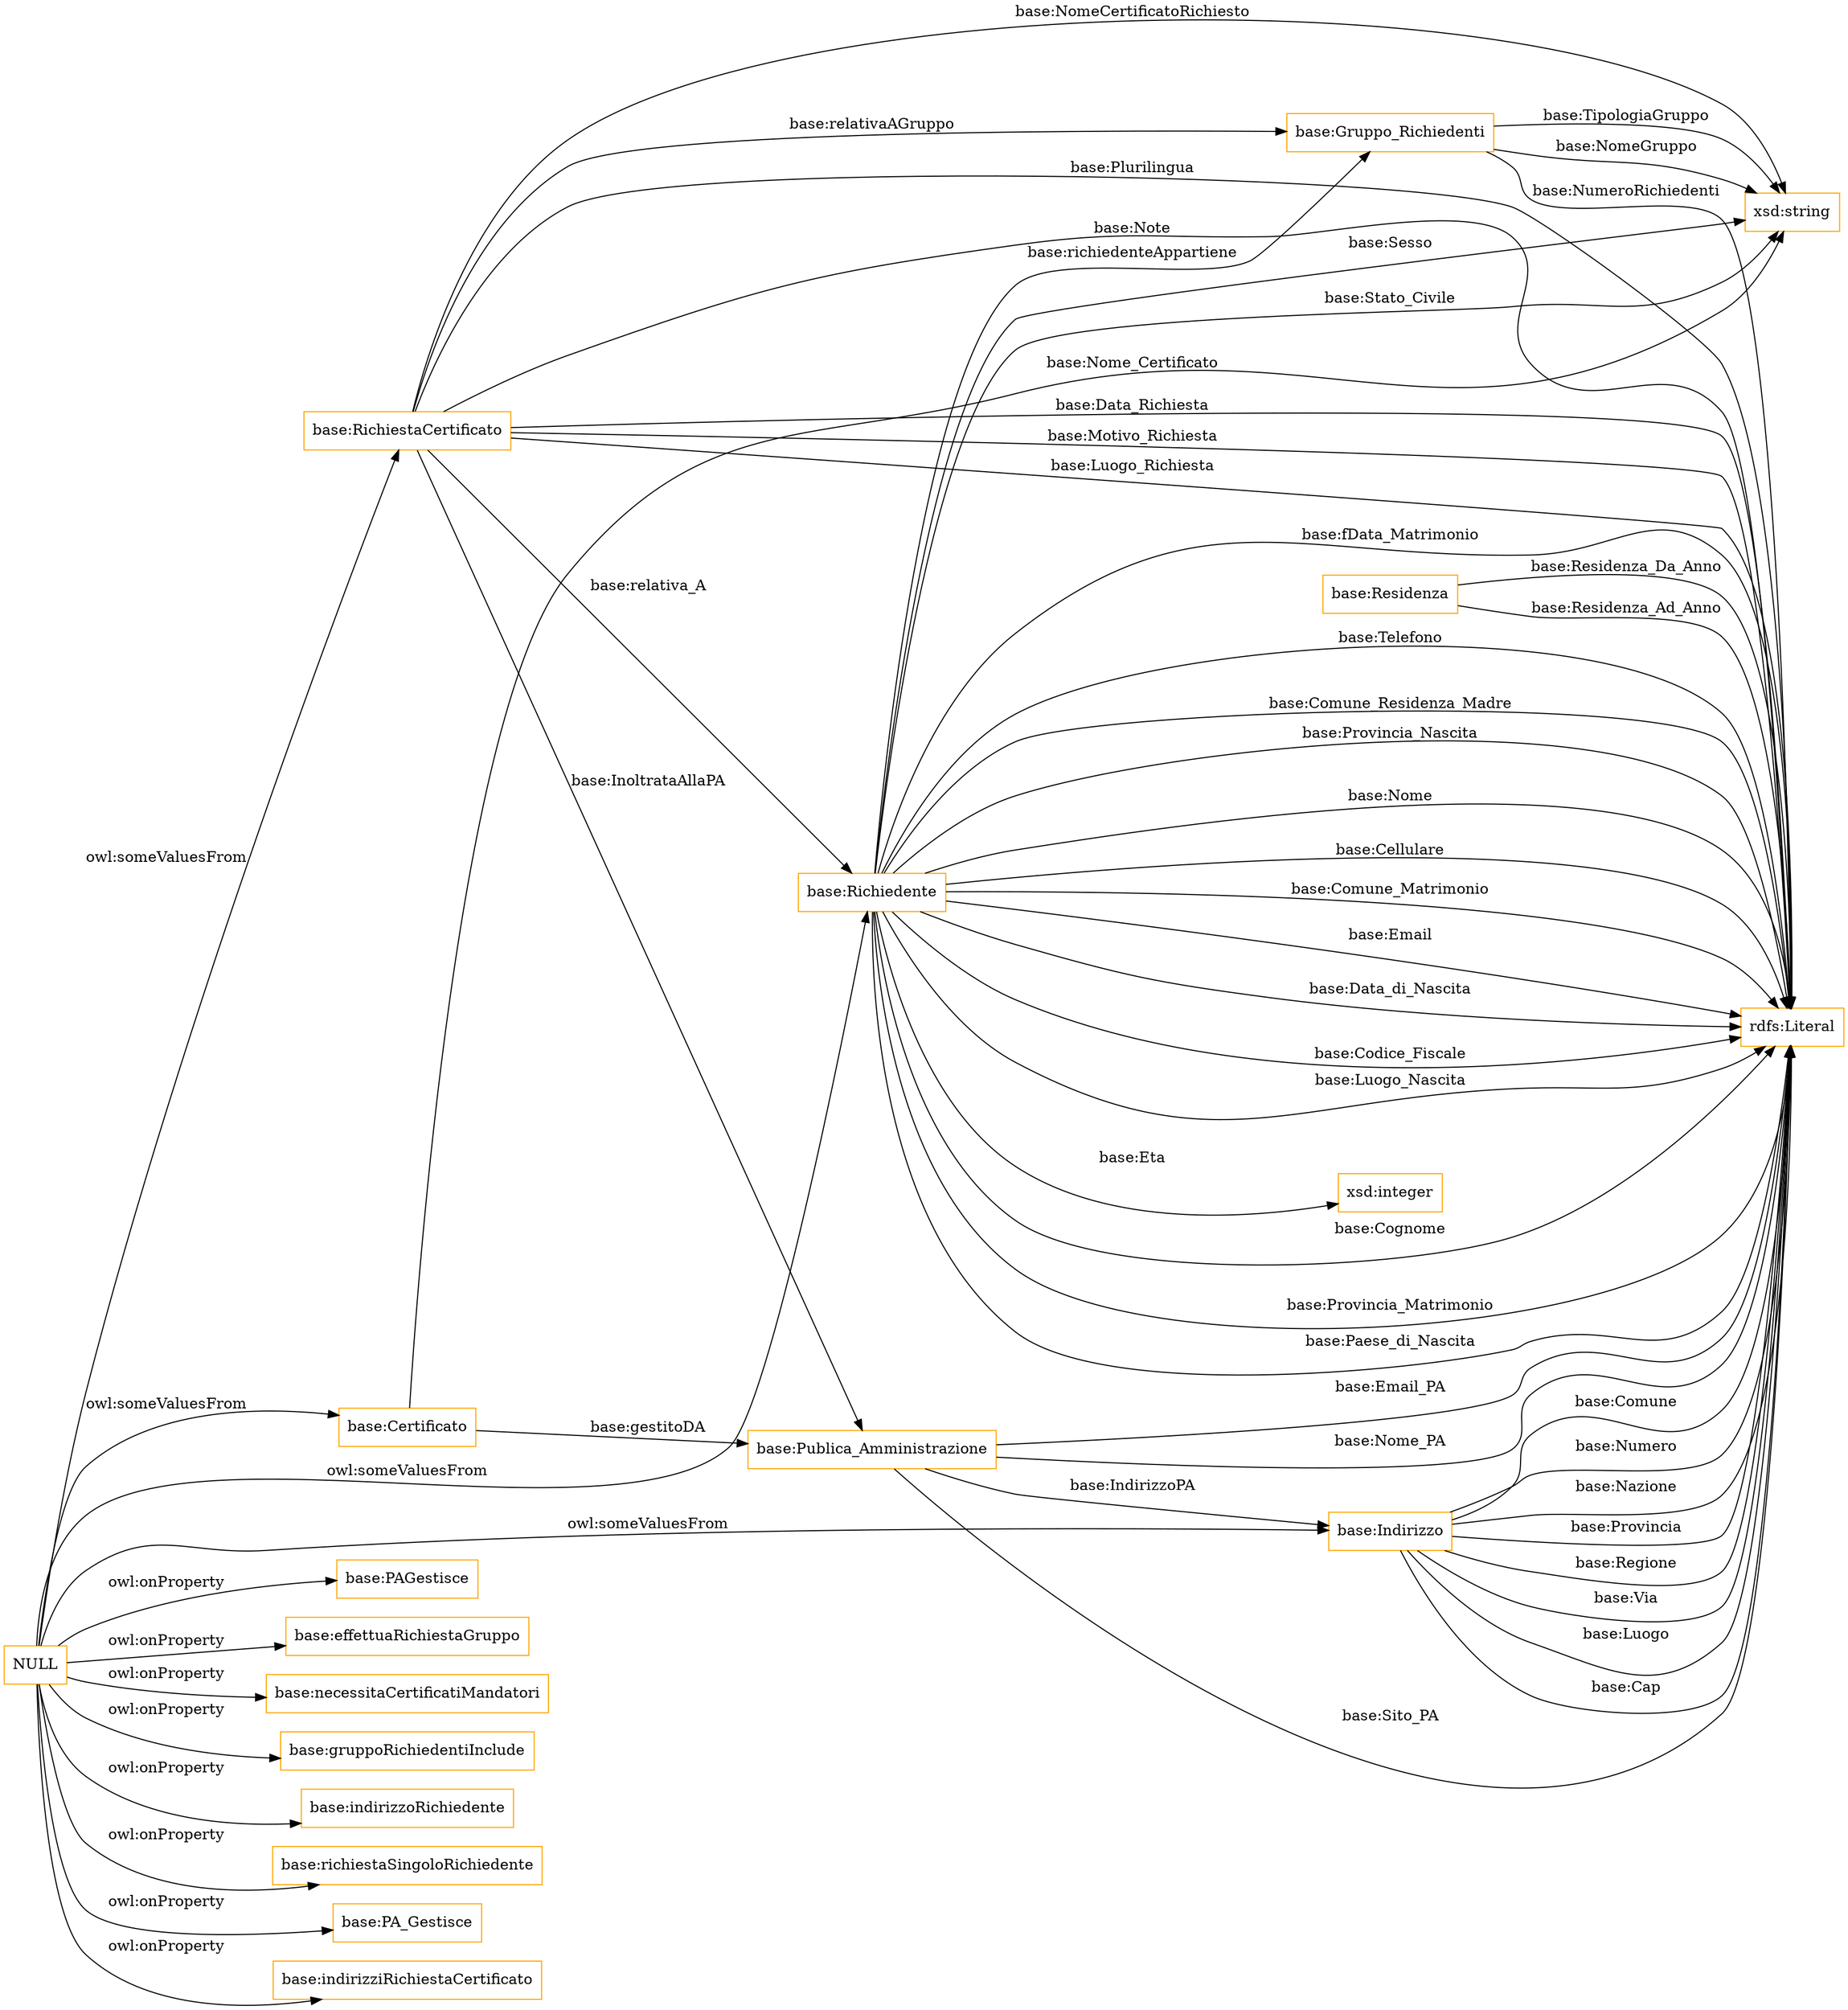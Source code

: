 digraph ar2dtool_diagram { 
rankdir=LR;
size="1501"
node [shape = rectangle, color="orange"]; "base:Gruppo_Richiedenti" "base:Residenza" "base:Indirizzo" "base:Richiedente" "base:Certificato" "base:Publica_Amministrazione" "base:RichiestaCertificato" ; /*classes style*/
	"NULL" -> "base:PAGestisce" [ label = "owl:onProperty" ];
	"NULL" -> "base:effettuaRichiestaGruppo" [ label = "owl:onProperty" ];
	"NULL" -> "base:Certificato" [ label = "owl:someValuesFrom" ];
	"NULL" -> "base:necessitaCertificatiMandatori" [ label = "owl:onProperty" ];
	"NULL" -> "base:gruppoRichiedentiInclude" [ label = "owl:onProperty" ];
	"NULL" -> "base:indirizzoRichiedente" [ label = "owl:onProperty" ];
	"NULL" -> "base:richiestaSingoloRichiedente" [ label = "owl:onProperty" ];
	"NULL" -> "base:RichiestaCertificato" [ label = "owl:someValuesFrom" ];
	"NULL" -> "base:Richiedente" [ label = "owl:someValuesFrom" ];
	"NULL" -> "base:PA_Gestisce" [ label = "owl:onProperty" ];
	"NULL" -> "base:indirizziRichiestaCertificato" [ label = "owl:onProperty" ];
	"NULL" -> "base:Indirizzo" [ label = "owl:someValuesFrom" ];
	"base:RichiestaCertificato" -> "rdfs:Literal" [ label = "base:Data_Richiesta" ];
	"base:Publica_Amministrazione" -> "base:Indirizzo" [ label = "base:IndirizzoPA" ];
	"base:Richiedente" -> "rdfs:Literal" [ label = "base:Comune_Residenza_Madre" ];
	"base:Indirizzo" -> "rdfs:Literal" [ label = "base:Regione" ];
	"base:Richiedente" -> "rdfs:Literal" [ label = "base:Provincia_Nascita" ];
	"base:RichiestaCertificato" -> "base:Richiedente" [ label = "base:relativa_A" ];
	"base:Richiedente" -> "rdfs:Literal" [ label = "base:Nome" ];
	"base:RichiestaCertificato" -> "rdfs:Literal" [ label = "base:Motivo_Richiesta" ];
	"base:Richiedente" -> "rdfs:Literal" [ label = "base:Cellulare" ];
	"base:Gruppo_Richiedenti" -> "xsd:string" [ label = "base:NomeGruppo" ];
	"base:RichiestaCertificato" -> "xsd:string" [ label = "base:NomeCertificatoRichiesto" ];
	"base:Richiedente" -> "rdfs:Literal" [ label = "base:Comune_Matrimonio" ];
	"base:RichiestaCertificato" -> "base:Publica_Amministrazione" [ label = "base:InoltrataAllaPA" ];
	"base:Gruppo_Richiedenti" -> "xsd:string" [ label = "base:TipologiaGruppo" ];
	"base:Certificato" -> "xsd:string" [ label = "base:Nome_Certificato" ];
	"base:Richiedente" -> "rdfs:Literal" [ label = "base:Email" ];
	"base:Richiedente" -> "rdfs:Literal" [ label = "base:Data_di_Nascita" ];
	"base:Publica_Amministrazione" -> "rdfs:Literal" [ label = "base:Sito_PA" ];
	"base:Certificato" -> "base:Publica_Amministrazione" [ label = "base:gestitoDA" ];
	"base:Indirizzo" -> "rdfs:Literal" [ label = "base:Via" ];
	"base:Richiedente" -> "rdfs:Literal" [ label = "base:Codice_Fiscale" ];
	"base:RichiestaCertificato" -> "rdfs:Literal" [ label = "base:Luogo_Richiesta" ];
	"base:Indirizzo" -> "rdfs:Literal" [ label = "base:Luogo" ];
	"base:Residenza" -> "rdfs:Literal" [ label = "base:Residenza_Da_Anno" ];
	"base:Richiedente" -> "xsd:integer" [ label = "base:Eta" ];
	"base:Indirizzo" -> "rdfs:Literal" [ label = "base:Cap" ];
	"base:Richiedente" -> "xsd:string" [ label = "base:Stato_Civile" ];
	"base:Richiedente" -> "rdfs:Literal" [ label = "base:Luogo_Nascita" ];
	"base:Indirizzo" -> "rdfs:Literal" [ label = "base:Comune" ];
	"base:RichiestaCertificato" -> "rdfs:Literal" [ label = "base:Plurilingua" ];
	"base:RichiestaCertificato" -> "base:Gruppo_Richiedenti" [ label = "base:relativaAGruppo" ];
	"base:Publica_Amministrazione" -> "rdfs:Literal" [ label = "base:Email_PA" ];
	"base:Publica_Amministrazione" -> "rdfs:Literal" [ label = "base:Nome_PA" ];
	"base:Richiedente" -> "base:Gruppo_Richiedenti" [ label = "base:richiedenteAppartiene" ];
	"base:RichiestaCertificato" -> "rdfs:Literal" [ label = "base:Note" ];
	"base:Richiedente" -> "xsd:string" [ label = "base:Sesso" ];
	"base:Richiedente" -> "rdfs:Literal" [ label = "base:Cognome" ];
	"base:Indirizzo" -> "rdfs:Literal" [ label = "base:Numero" ];
	"base:Indirizzo" -> "rdfs:Literal" [ label = "base:Nazione" ];
	"base:Indirizzo" -> "rdfs:Literal" [ label = "base:Provincia" ];
	"base:Richiedente" -> "rdfs:Literal" [ label = "base:Provincia_Matrimonio" ];
	"base:Richiedente" -> "rdfs:Literal" [ label = "base:Paese_di_Nascita" ];
	"base:Richiedente" -> "rdfs:Literal" [ label = "base:fData_Matrimonio" ];
	"base:Richiedente" -> "rdfs:Literal" [ label = "base:Telefono" ];
	"base:Residenza" -> "rdfs:Literal" [ label = "base:Residenza_Ad_Anno" ];
	"base:Gruppo_Richiedenti" -> "rdfs:Literal" [ label = "base:NumeroRichiedenti" ];

}

